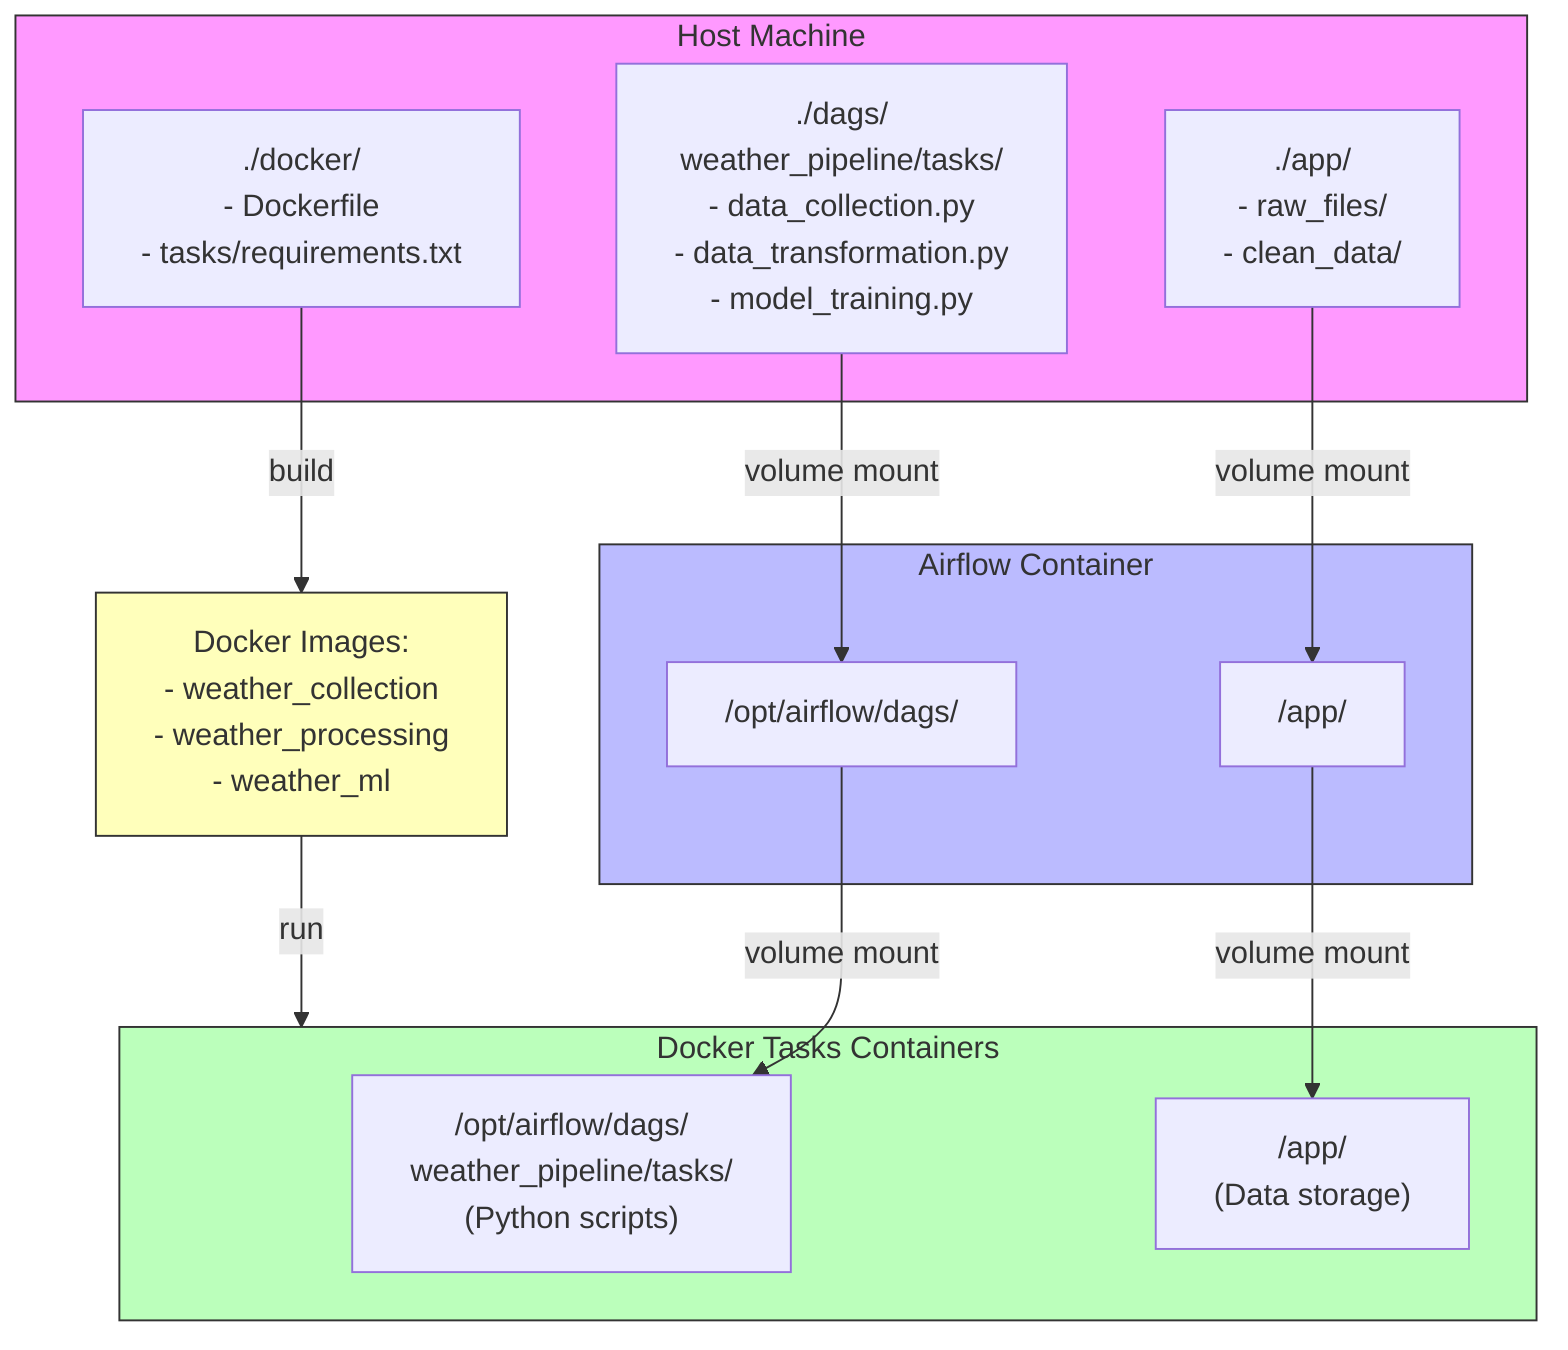 flowchart TB
    subgraph HOST["Host Machine"]
        direction TB
        H_DAGS["./dags/
        weather_pipeline/tasks/
        - data_collection.py
        - data_transformation.py
        - model_training.py"]
        
        H_APP["./app/
        - raw_files/
        - clean_data/"]
        
        H_DOCKER["./docker/
        - Dockerfile
        - tasks/requirements.txt"]
    end

    subgraph AIRFLOW["Airflow Container"]
        direction TB
        A_DAGS["/opt/airflow/dags/"]
        A_APP["/app/"]
    end

    subgraph DOCKER_OP["Docker Tasks Containers"]
        direction TB
        D_SCRIPT["/opt/airflow/dags/
        weather_pipeline/tasks/
        (Python scripts)"]
        D_APP["/app/
        (Data storage)"]
    end

    H_DAGS -- "volume mount" --> A_DAGS
    H_APP -- "volume mount" --> A_APP
    
    A_DAGS -- "volume mount" --> D_SCRIPT
    A_APP -- "volume mount" --> D_APP
    
    H_DOCKER -- "build" --> IMAGES["Docker Images:
    - weather_collection
    - weather_processing
    - weather_ml"]
    
    IMAGES -- "run" --> DOCKER_OP

    style HOST fill:#f9f,stroke:#333
    style AIRFLOW fill:#bbf,stroke:#333
    style DOCKER_OP fill:#bfb,stroke:#333
    style IMAGES fill:#ffb,stroke:#333